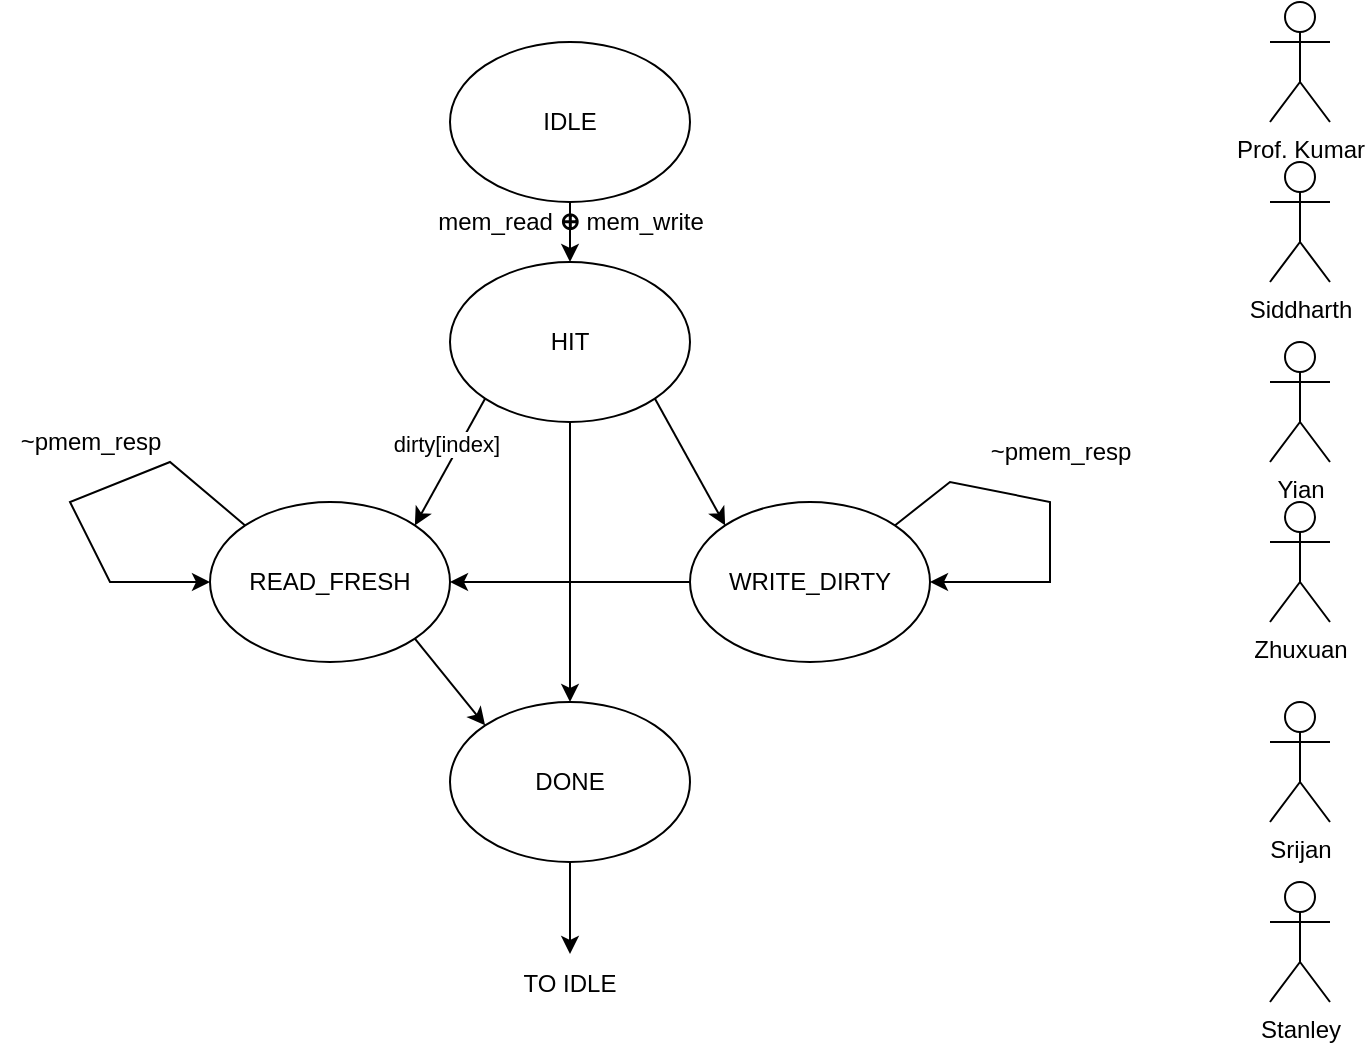 <mxfile version="20.3.6" type="github">
  <diagram id="Tv00bOvf_KqW47BSWtnD" name="Page-1">
    <mxGraphModel dx="1038" dy="528" grid="1" gridSize="10" guides="1" tooltips="1" connect="1" arrows="1" fold="1" page="1" pageScale="1" pageWidth="850" pageHeight="1100" math="0" shadow="0">
      <root>
        <mxCell id="0" />
        <mxCell id="1" parent="0" />
        <mxCell id="eTMuSjd8Qrg-Vh-RTC_D-1" value="IDLE" style="ellipse;whiteSpace=wrap;html=1;" vertex="1" parent="1">
          <mxGeometry x="360" y="90" width="120" height="80" as="geometry" />
        </mxCell>
        <mxCell id="eTMuSjd8Qrg-Vh-RTC_D-2" value="READ_FRESH" style="ellipse;whiteSpace=wrap;html=1;" vertex="1" parent="1">
          <mxGeometry x="240" y="320" width="120" height="80" as="geometry" />
        </mxCell>
        <mxCell id="eTMuSjd8Qrg-Vh-RTC_D-3" value="HIT" style="ellipse;whiteSpace=wrap;html=1;" vertex="1" parent="1">
          <mxGeometry x="360" y="200" width="120" height="80" as="geometry" />
        </mxCell>
        <mxCell id="eTMuSjd8Qrg-Vh-RTC_D-4" value="WRITE_DIRTY" style="ellipse;whiteSpace=wrap;html=1;" vertex="1" parent="1">
          <mxGeometry x="480" y="320" width="120" height="80" as="geometry" />
        </mxCell>
        <mxCell id="eTMuSjd8Qrg-Vh-RTC_D-5" value="DONE" style="ellipse;whiteSpace=wrap;html=1;" vertex="1" parent="1">
          <mxGeometry x="360" y="420" width="120" height="80" as="geometry" />
        </mxCell>
        <mxCell id="eTMuSjd8Qrg-Vh-RTC_D-6" value="" style="endArrow=classic;html=1;rounded=0;exitX=0.5;exitY=1;exitDx=0;exitDy=0;entryX=0.5;entryY=0;entryDx=0;entryDy=0;" edge="1" parent="1" source="eTMuSjd8Qrg-Vh-RTC_D-1" target="eTMuSjd8Qrg-Vh-RTC_D-3">
          <mxGeometry width="50" height="50" relative="1" as="geometry">
            <mxPoint x="400" y="310" as="sourcePoint" />
            <mxPoint x="450" y="260" as="targetPoint" />
          </mxGeometry>
        </mxCell>
        <mxCell id="eTMuSjd8Qrg-Vh-RTC_D-7" value="" style="endArrow=classic;html=1;rounded=0;exitX=0;exitY=1;exitDx=0;exitDy=0;entryX=1;entryY=0;entryDx=0;entryDy=0;" edge="1" parent="1" source="eTMuSjd8Qrg-Vh-RTC_D-3" target="eTMuSjd8Qrg-Vh-RTC_D-2">
          <mxGeometry width="50" height="50" relative="1" as="geometry">
            <mxPoint x="400" y="310" as="sourcePoint" />
            <mxPoint x="450" y="260" as="targetPoint" />
          </mxGeometry>
        </mxCell>
        <mxCell id="eTMuSjd8Qrg-Vh-RTC_D-32" value="dirty[index]" style="edgeLabel;html=1;align=center;verticalAlign=middle;resizable=0;points=[];" vertex="1" connectable="0" parent="eTMuSjd8Qrg-Vh-RTC_D-7">
          <mxGeometry x="-0.214" y="-7" relative="1" as="geometry">
            <mxPoint y="1" as="offset" />
          </mxGeometry>
        </mxCell>
        <mxCell id="eTMuSjd8Qrg-Vh-RTC_D-8" value="" style="endArrow=classic;html=1;rounded=0;exitX=1;exitY=1;exitDx=0;exitDy=0;entryX=0;entryY=0;entryDx=0;entryDy=0;" edge="1" parent="1" source="eTMuSjd8Qrg-Vh-RTC_D-3" target="eTMuSjd8Qrg-Vh-RTC_D-4">
          <mxGeometry width="50" height="50" relative="1" as="geometry">
            <mxPoint x="387.574" y="278.284" as="sourcePoint" />
            <mxPoint x="334" y="332" as="targetPoint" />
          </mxGeometry>
        </mxCell>
        <mxCell id="eTMuSjd8Qrg-Vh-RTC_D-9" value="" style="endArrow=classic;html=1;rounded=0;exitX=0;exitY=0.5;exitDx=0;exitDy=0;entryX=1;entryY=0.5;entryDx=0;entryDy=0;" edge="1" parent="1" source="eTMuSjd8Qrg-Vh-RTC_D-4" target="eTMuSjd8Qrg-Vh-RTC_D-2">
          <mxGeometry width="50" height="50" relative="1" as="geometry">
            <mxPoint x="400" y="310" as="sourcePoint" />
            <mxPoint x="450" y="260" as="targetPoint" />
          </mxGeometry>
        </mxCell>
        <mxCell id="eTMuSjd8Qrg-Vh-RTC_D-11" value="" style="endArrow=classic;html=1;rounded=0;exitX=1;exitY=1;exitDx=0;exitDy=0;entryX=0;entryY=0;entryDx=0;entryDy=0;" edge="1" parent="1" source="eTMuSjd8Qrg-Vh-RTC_D-2" target="eTMuSjd8Qrg-Vh-RTC_D-5">
          <mxGeometry width="50" height="50" relative="1" as="geometry">
            <mxPoint x="400" y="310" as="sourcePoint" />
            <mxPoint x="450" y="260" as="targetPoint" />
          </mxGeometry>
        </mxCell>
        <mxCell id="eTMuSjd8Qrg-Vh-RTC_D-12" value="" style="endArrow=classic;html=1;rounded=0;exitX=0.5;exitY=1;exitDx=0;exitDy=0;" edge="1" parent="1" source="eTMuSjd8Qrg-Vh-RTC_D-5" target="eTMuSjd8Qrg-Vh-RTC_D-13">
          <mxGeometry width="50" height="50" relative="1" as="geometry">
            <mxPoint x="400" y="310" as="sourcePoint" />
            <mxPoint x="420" y="561" as="targetPoint" />
          </mxGeometry>
        </mxCell>
        <mxCell id="eTMuSjd8Qrg-Vh-RTC_D-13" value="TO IDLE" style="text;html=1;strokeColor=none;fillColor=none;align=center;verticalAlign=middle;whiteSpace=wrap;rounded=0;" vertex="1" parent="1">
          <mxGeometry x="390" y="546" width="60" height="30" as="geometry" />
        </mxCell>
        <mxCell id="eTMuSjd8Qrg-Vh-RTC_D-15" value="" style="endArrow=classic;html=1;rounded=0;exitX=0;exitY=0;exitDx=0;exitDy=0;entryX=0;entryY=0.5;entryDx=0;entryDy=0;" edge="1" parent="1" source="eTMuSjd8Qrg-Vh-RTC_D-2" target="eTMuSjd8Qrg-Vh-RTC_D-2">
          <mxGeometry width="50" height="50" relative="1" as="geometry">
            <mxPoint x="400" y="260" as="sourcePoint" />
            <mxPoint x="450" y="210" as="targetPoint" />
            <Array as="points">
              <mxPoint x="220" y="300" />
              <mxPoint x="170" y="320" />
              <mxPoint x="190" y="360" />
            </Array>
          </mxGeometry>
        </mxCell>
        <mxCell id="eTMuSjd8Qrg-Vh-RTC_D-16" value="Siddharth " style="shape=umlActor;verticalLabelPosition=bottom;verticalAlign=top;html=1;outlineConnect=0;" vertex="1" parent="1">
          <mxGeometry x="770" y="150" width="30" height="60" as="geometry" />
        </mxCell>
        <mxCell id="eTMuSjd8Qrg-Vh-RTC_D-17" value="" style="endArrow=classic;html=1;rounded=0;exitX=1;exitY=0;exitDx=0;exitDy=0;entryX=1;entryY=0.5;entryDx=0;entryDy=0;" edge="1" parent="1" source="eTMuSjd8Qrg-Vh-RTC_D-4" target="eTMuSjd8Qrg-Vh-RTC_D-4">
          <mxGeometry width="50" height="50" relative="1" as="geometry">
            <mxPoint x="400" y="260" as="sourcePoint" />
            <mxPoint x="450" y="210" as="targetPoint" />
            <Array as="points">
              <mxPoint x="610" y="310" />
              <mxPoint x="660" y="320" />
              <mxPoint x="660" y="360" />
            </Array>
          </mxGeometry>
        </mxCell>
        <mxCell id="eTMuSjd8Qrg-Vh-RTC_D-18" value="" style="endArrow=classic;html=1;rounded=0;exitX=0.5;exitY=1;exitDx=0;exitDy=0;entryX=0.5;entryY=0;entryDx=0;entryDy=0;" edge="1" parent="1" source="eTMuSjd8Qrg-Vh-RTC_D-3" target="eTMuSjd8Qrg-Vh-RTC_D-5">
          <mxGeometry width="50" height="50" relative="1" as="geometry">
            <mxPoint x="400" y="410" as="sourcePoint" />
            <mxPoint x="450" y="360" as="targetPoint" />
          </mxGeometry>
        </mxCell>
        <mxCell id="eTMuSjd8Qrg-Vh-RTC_D-20" value="Prof. Kumar" style="shape=umlActor;verticalLabelPosition=bottom;verticalAlign=top;html=1;outlineConnect=0;" vertex="1" parent="1">
          <mxGeometry x="770" y="70" width="30" height="60" as="geometry" />
        </mxCell>
        <mxCell id="eTMuSjd8Qrg-Vh-RTC_D-21" value="&lt;div&gt;Srijan&lt;/div&gt;" style="shape=umlActor;verticalLabelPosition=bottom;verticalAlign=top;html=1;outlineConnect=0;" vertex="1" parent="1">
          <mxGeometry x="770" y="420" width="30" height="60" as="geometry" />
        </mxCell>
        <mxCell id="eTMuSjd8Qrg-Vh-RTC_D-24" value="Yian " style="shape=umlActor;verticalLabelPosition=bottom;verticalAlign=top;html=1;outlineConnect=0;" vertex="1" parent="1">
          <mxGeometry x="770" y="240" width="30" height="60" as="geometry" />
        </mxCell>
        <mxCell id="eTMuSjd8Qrg-Vh-RTC_D-25" value="Stanley " style="shape=umlActor;verticalLabelPosition=bottom;verticalAlign=top;html=1;outlineConnect=0;" vertex="1" parent="1">
          <mxGeometry x="770" y="510" width="30" height="60" as="geometry" />
        </mxCell>
        <mxCell id="eTMuSjd8Qrg-Vh-RTC_D-26" value="Zhuxuan " style="shape=umlActor;verticalLabelPosition=bottom;verticalAlign=top;html=1;outlineConnect=0;" vertex="1" parent="1">
          <mxGeometry x="770" y="320" width="30" height="60" as="geometry" />
        </mxCell>
        <mxCell id="eTMuSjd8Qrg-Vh-RTC_D-29" value="~pmem_resp" style="text;html=1;align=center;verticalAlign=middle;resizable=0;points=[];autosize=1;strokeColor=none;fillColor=none;" vertex="1" parent="1">
          <mxGeometry x="135" y="275" width="90" height="30" as="geometry" />
        </mxCell>
        <mxCell id="eTMuSjd8Qrg-Vh-RTC_D-30" value="~pmem_resp" style="text;html=1;align=center;verticalAlign=middle;resizable=0;points=[];autosize=1;strokeColor=none;fillColor=none;" vertex="1" parent="1">
          <mxGeometry x="620" y="280" width="90" height="30" as="geometry" />
        </mxCell>
        <mxCell id="eTMuSjd8Qrg-Vh-RTC_D-31" value="mem_read &lt;span class=&quot;ILfuVd&quot; lang=&quot;en&quot;&gt;&lt;span class=&quot;hgKElc&quot;&gt;&lt;span&gt;&lt;span&gt;&lt;b&gt;⊕&lt;/b&gt;&lt;/span&gt;&lt;/span&gt;&lt;/span&gt;&lt;/span&gt; mem_write" style="text;html=1;align=center;verticalAlign=middle;resizable=0;points=[];autosize=1;strokeColor=none;fillColor=none;" vertex="1" parent="1">
          <mxGeometry x="340" y="165" width="160" height="30" as="geometry" />
        </mxCell>
      </root>
    </mxGraphModel>
  </diagram>
</mxfile>

